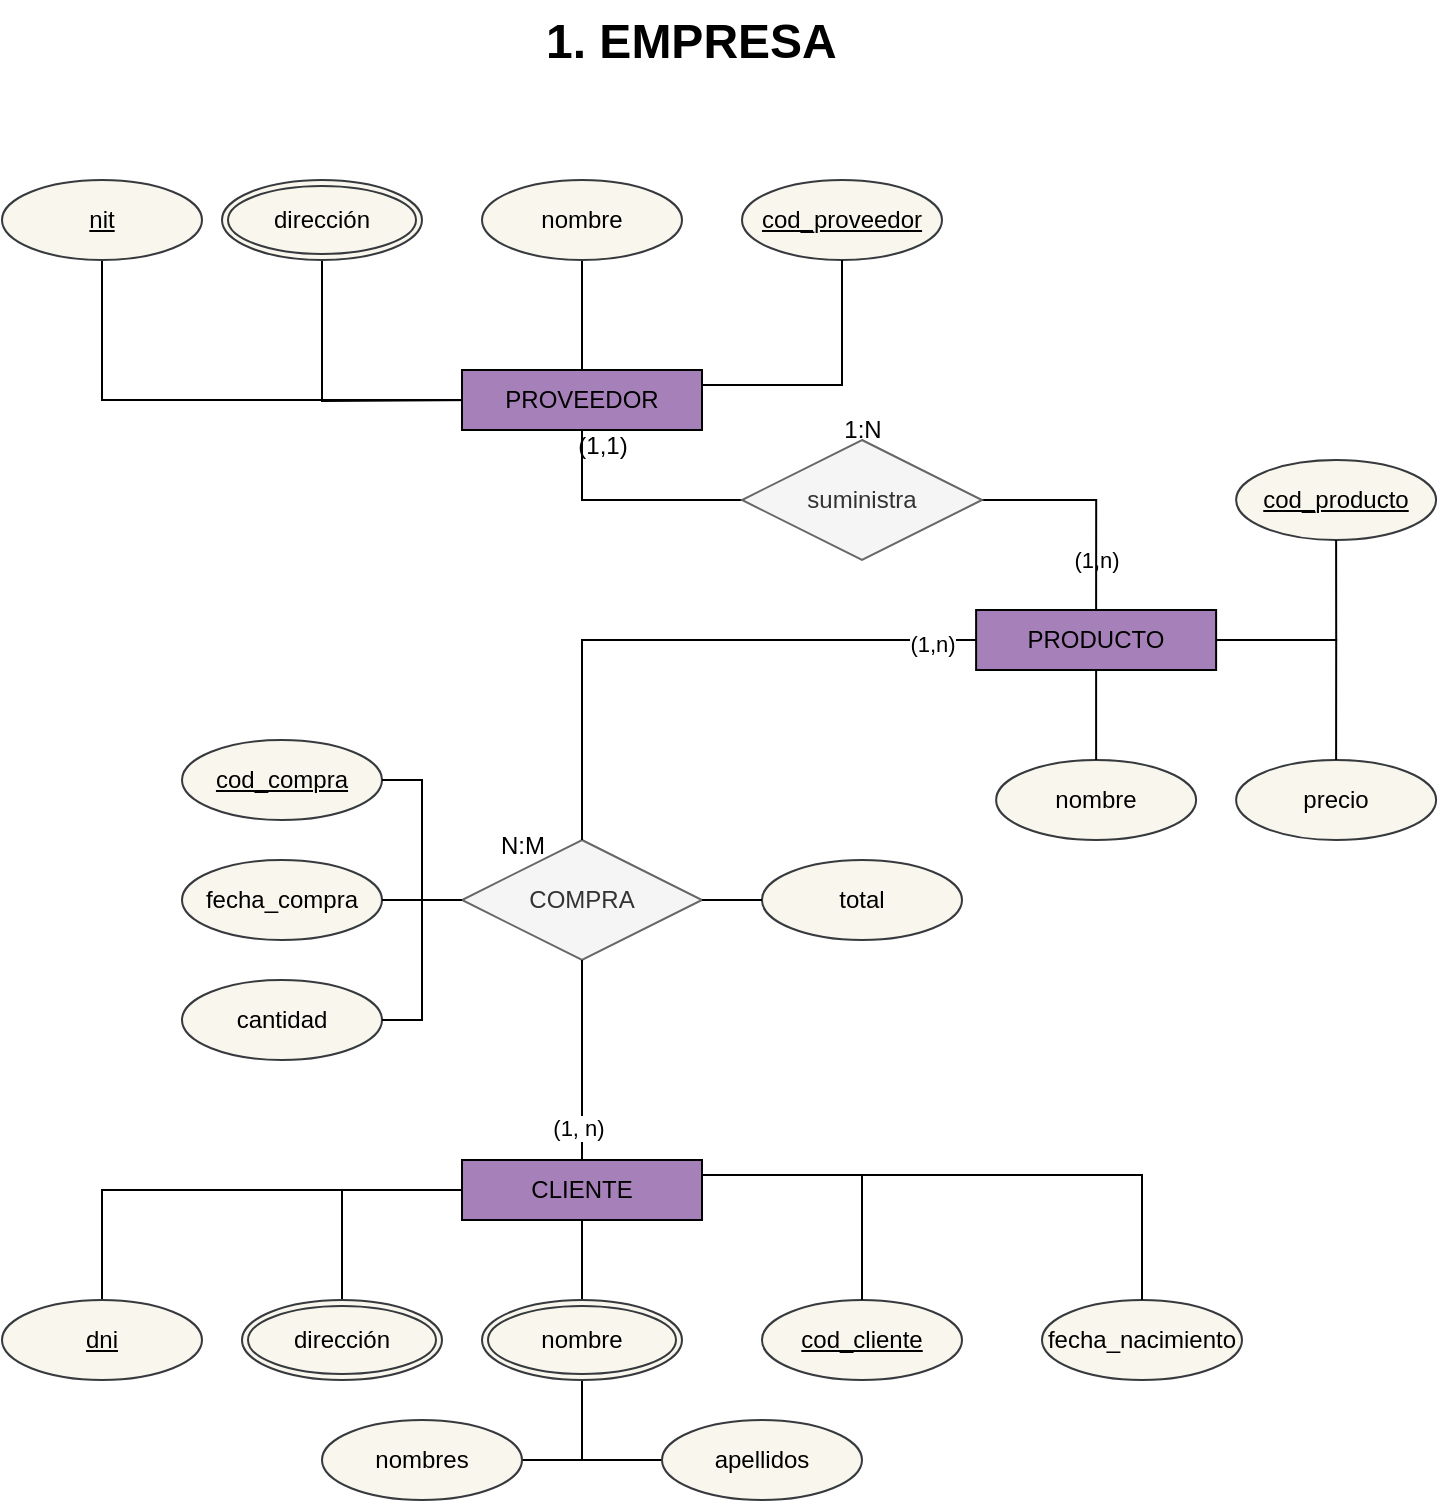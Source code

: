 <mxfile version="28.1.0">
  <diagram id="C5RBs43oDa-KdzZeNtuy" name="Page-1">
    <mxGraphModel grid="1" page="1" gridSize="10" guides="1" tooltips="1" connect="1" arrows="1" fold="1" pageScale="1" pageWidth="291" pageHeight="413" math="0" shadow="0">
      <root>
        <mxCell id="WIyWlLk6GJQsqaUBKTNV-0" />
        <mxCell id="WIyWlLk6GJQsqaUBKTNV-1" parent="WIyWlLk6GJQsqaUBKTNV-0" />
        <mxCell id="HHAbf5cNlA1EDJ0u-yNk-2" style="edgeStyle=orthogonalEdgeStyle;rounded=0;orthogonalLoop=1;jettySize=auto;html=1;entryX=0.5;entryY=1;entryDx=0;entryDy=0;endArrow=none;endFill=0;" edge="1" parent="WIyWlLk6GJQsqaUBKTNV-1" target="HHAbf5cNlA1EDJ0u-yNk-13">
          <mxGeometry relative="1" as="geometry">
            <mxPoint x="-590" y="140" as="targetPoint" />
            <mxPoint x="-510" y="210" as="sourcePoint" />
          </mxGeometry>
        </mxCell>
        <mxCell id="HHAbf5cNlA1EDJ0u-yNk-3" style="edgeStyle=orthogonalEdgeStyle;rounded=0;orthogonalLoop=1;jettySize=auto;html=1;entryX=0.5;entryY=1;entryDx=0;entryDy=0;endArrow=none;endFill=0;exitX=0;exitY=0.5;exitDx=0;exitDy=0;" edge="1" parent="WIyWlLk6GJQsqaUBKTNV-1" source="HHAbf5cNlA1EDJ0u-yNk-14" target="HHAbf5cNlA1EDJ0u-yNk-5">
          <mxGeometry relative="1" as="geometry">
            <mxPoint x="-510" y="210" as="sourcePoint" />
          </mxGeometry>
        </mxCell>
        <mxCell id="HHAbf5cNlA1EDJ0u-yNk-4" value="cod_proveedor" style="ellipse;whiteSpace=wrap;html=1;align=center;fontStyle=4;fillColor=#f9f7ed;strokeColor=#36393d;" vertex="1" parent="WIyWlLk6GJQsqaUBKTNV-1">
          <mxGeometry x="-380" y="100" width="100" height="40" as="geometry" />
        </mxCell>
        <mxCell id="HHAbf5cNlA1EDJ0u-yNk-5" value="nit" style="ellipse;whiteSpace=wrap;html=1;align=center;fillColor=#f9f7ed;strokeColor=#36393d;fontStyle=4" vertex="1" parent="WIyWlLk6GJQsqaUBKTNV-1">
          <mxGeometry x="-750" y="100" width="100" height="40" as="geometry" />
        </mxCell>
        <mxCell id="HHAbf5cNlA1EDJ0u-yNk-8" style="edgeStyle=orthogonalEdgeStyle;rounded=0;orthogonalLoop=1;jettySize=auto;html=1;entryX=0.5;entryY=0;entryDx=0;entryDy=0;endArrow=none;endFill=0;exitX=0.5;exitY=1;exitDx=0;exitDy=0;" edge="1" parent="WIyWlLk6GJQsqaUBKTNV-1" source="ErpuMrW5G_bHYDZ2pNO_-0" target="HHAbf5cNlA1EDJ0u-yNk-14">
          <mxGeometry relative="1" as="geometry">
            <mxPoint x="-460" y="190" as="targetPoint" />
            <mxPoint x="-460" y="140" as="sourcePoint" />
          </mxGeometry>
        </mxCell>
        <mxCell id="HHAbf5cNlA1EDJ0u-yNk-12" style="edgeStyle=orthogonalEdgeStyle;rounded=0;orthogonalLoop=1;jettySize=auto;html=1;exitX=1;exitY=0.25;exitDx=0;exitDy=0;endArrow=none;endFill=0;entryX=0.5;entryY=1;entryDx=0;entryDy=0;" edge="1" parent="WIyWlLk6GJQsqaUBKTNV-1" source="HHAbf5cNlA1EDJ0u-yNk-14" target="HHAbf5cNlA1EDJ0u-yNk-4">
          <mxGeometry relative="1" as="geometry">
            <mxPoint x="-210" y="140" as="sourcePoint" />
            <mxPoint x="-330" y="248" as="targetPoint" />
          </mxGeometry>
        </mxCell>
        <mxCell id="HHAbf5cNlA1EDJ0u-yNk-13" value="dirección" style="ellipse;shape=doubleEllipse;margin=3;whiteSpace=wrap;html=1;align=center;fillColor=#f9f7ed;strokeColor=#36393d;" vertex="1" parent="WIyWlLk6GJQsqaUBKTNV-1">
          <mxGeometry x="-640" y="100" width="100" height="40" as="geometry" />
        </mxCell>
        <mxCell id="HHAbf5cNlA1EDJ0u-yNk-14" value="PROVEEDOR" style="rounded=0;whiteSpace=wrap;html=1;fillColor=#A680B8;" vertex="1" parent="WIyWlLk6GJQsqaUBKTNV-1">
          <mxGeometry x="-520" y="195" width="120" height="30" as="geometry" />
        </mxCell>
        <mxCell id="HHAbf5cNlA1EDJ0u-yNk-15" value="PRODUCTO" style="rounded=0;whiteSpace=wrap;html=1;fillColor=#A680B8;" vertex="1" parent="WIyWlLk6GJQsqaUBKTNV-1">
          <mxGeometry x="-262.94" y="315" width="120" height="30" as="geometry" />
        </mxCell>
        <mxCell id="HHAbf5cNlA1EDJ0u-yNk-16" value="nombre" style="ellipse;whiteSpace=wrap;html=1;align=center;fillColor=#f9f7ed;strokeColor=#36393d;" vertex="1" parent="WIyWlLk6GJQsqaUBKTNV-1">
          <mxGeometry x="-252.94" y="390" width="100" height="40" as="geometry" />
        </mxCell>
        <mxCell id="HHAbf5cNlA1EDJ0u-yNk-17" value="precio" style="ellipse;whiteSpace=wrap;html=1;align=center;fillColor=#f9f7ed;strokeColor=#36393d;" vertex="1" parent="WIyWlLk6GJQsqaUBKTNV-1">
          <mxGeometry x="-132.94" y="390" width="100" height="40" as="geometry" />
        </mxCell>
        <mxCell id="HHAbf5cNlA1EDJ0u-yNk-18" value="cod_producto" style="ellipse;whiteSpace=wrap;html=1;align=center;fontStyle=4;fillColor=#f9f7ed;strokeColor=#36393d;" vertex="1" parent="WIyWlLk6GJQsqaUBKTNV-1">
          <mxGeometry x="-132.94" y="240" width="100" height="40" as="geometry" />
        </mxCell>
        <mxCell id="HHAbf5cNlA1EDJ0u-yNk-19" style="edgeStyle=orthogonalEdgeStyle;rounded=0;orthogonalLoop=1;jettySize=auto;html=1;entryX=0.5;entryY=0;entryDx=0;entryDy=0;endArrow=none;endFill=0;exitX=0;exitY=0.5;exitDx=0;exitDy=0;" edge="1" parent="WIyWlLk6GJQsqaUBKTNV-1" source="HHAbf5cNlA1EDJ0u-yNk-33" target="HHAbf5cNlA1EDJ0u-yNk-30">
          <mxGeometry relative="1" as="geometry">
            <mxPoint x="-590" y="514" as="targetPoint" />
            <mxPoint x="-510" y="584" as="sourcePoint" />
          </mxGeometry>
        </mxCell>
        <mxCell id="HHAbf5cNlA1EDJ0u-yNk-20" style="edgeStyle=orthogonalEdgeStyle;rounded=0;orthogonalLoop=1;jettySize=auto;html=1;endArrow=none;endFill=0;exitX=0;exitY=0.5;exitDx=0;exitDy=0;entryX=0.5;entryY=0;entryDx=0;entryDy=0;" edge="1" parent="WIyWlLk6GJQsqaUBKTNV-1" source="HHAbf5cNlA1EDJ0u-yNk-33" target="HHAbf5cNlA1EDJ0u-yNk-31">
          <mxGeometry relative="1" as="geometry">
            <mxPoint x="-520" y="584" as="sourcePoint" />
            <mxPoint x="-700" y="520" as="targetPoint" />
          </mxGeometry>
        </mxCell>
        <mxCell id="HHAbf5cNlA1EDJ0u-yNk-21" value="cod_cliente" style="ellipse;whiteSpace=wrap;html=1;align=center;fontStyle=4;fillColor=#f9f7ed;strokeColor=#36393d;" vertex="1" parent="WIyWlLk6GJQsqaUBKTNV-1">
          <mxGeometry x="-370" y="660" width="100" height="40" as="geometry" />
        </mxCell>
        <mxCell id="HHAbf5cNlA1EDJ0u-yNk-23" style="edgeStyle=orthogonalEdgeStyle;rounded=0;orthogonalLoop=1;jettySize=auto;html=1;entryX=1;entryY=0.5;entryDx=0;entryDy=0;endArrow=none;endFill=0;" edge="1" parent="WIyWlLk6GJQsqaUBKTNV-1" source="HHAbf5cNlA1EDJ0u-yNk-26" target="HHAbf5cNlA1EDJ0u-yNk-27">
          <mxGeometry relative="1" as="geometry" />
        </mxCell>
        <mxCell id="HHAbf5cNlA1EDJ0u-yNk-24" style="edgeStyle=orthogonalEdgeStyle;rounded=0;orthogonalLoop=1;jettySize=auto;html=1;entryX=0;entryY=0.5;entryDx=0;entryDy=0;endArrow=none;endFill=0;" edge="1" parent="WIyWlLk6GJQsqaUBKTNV-1" source="HHAbf5cNlA1EDJ0u-yNk-26" target="HHAbf5cNlA1EDJ0u-yNk-28">
          <mxGeometry relative="1" as="geometry" />
        </mxCell>
        <mxCell id="HHAbf5cNlA1EDJ0u-yNk-25" style="edgeStyle=orthogonalEdgeStyle;rounded=0;orthogonalLoop=1;jettySize=auto;html=1;entryX=0.5;entryY=1;entryDx=0;entryDy=0;endArrow=none;endFill=0;" edge="1" parent="WIyWlLk6GJQsqaUBKTNV-1" source="HHAbf5cNlA1EDJ0u-yNk-26" target="HHAbf5cNlA1EDJ0u-yNk-33">
          <mxGeometry relative="1" as="geometry">
            <mxPoint x="-460" y="569" as="targetPoint" />
          </mxGeometry>
        </mxCell>
        <mxCell id="HHAbf5cNlA1EDJ0u-yNk-26" value="nombre" style="ellipse;shape=doubleEllipse;margin=3;whiteSpace=wrap;html=1;align=center;fillColor=#f9f7ed;strokeColor=#36393d;" vertex="1" parent="WIyWlLk6GJQsqaUBKTNV-1">
          <mxGeometry x="-510" y="660" width="100" height="40" as="geometry" />
        </mxCell>
        <mxCell id="HHAbf5cNlA1EDJ0u-yNk-27" value="nombres" style="ellipse;whiteSpace=wrap;html=1;align=center;fillColor=#f9f7ed;strokeColor=#36393d;" vertex="1" parent="WIyWlLk6GJQsqaUBKTNV-1">
          <mxGeometry x="-590" y="720" width="100" height="40" as="geometry" />
        </mxCell>
        <mxCell id="HHAbf5cNlA1EDJ0u-yNk-28" value="apellidos" style="ellipse;whiteSpace=wrap;html=1;align=center;fillColor=#f9f7ed;strokeColor=#36393d;" vertex="1" parent="WIyWlLk6GJQsqaUBKTNV-1">
          <mxGeometry x="-420" y="720" width="100" height="40" as="geometry" />
        </mxCell>
        <mxCell id="HHAbf5cNlA1EDJ0u-yNk-29" style="edgeStyle=orthogonalEdgeStyle;rounded=0;orthogonalLoop=1;jettySize=auto;html=1;exitX=1;exitY=0.25;exitDx=0;exitDy=0;endArrow=none;endFill=0;entryX=0.5;entryY=0;entryDx=0;entryDy=0;" edge="1" parent="WIyWlLk6GJQsqaUBKTNV-1" source="HHAbf5cNlA1EDJ0u-yNk-33" target="HHAbf5cNlA1EDJ0u-yNk-21">
          <mxGeometry relative="1" as="geometry">
            <mxPoint x="-400" y="577" as="sourcePoint" />
            <mxPoint x="-330" y="622" as="targetPoint" />
          </mxGeometry>
        </mxCell>
        <mxCell id="HHAbf5cNlA1EDJ0u-yNk-30" value="dirección" style="ellipse;shape=doubleEllipse;margin=3;whiteSpace=wrap;html=1;align=center;fillColor=#f9f7ed;strokeColor=#36393d;" vertex="1" parent="WIyWlLk6GJQsqaUBKTNV-1">
          <mxGeometry x="-630" y="660" width="100" height="40" as="geometry" />
        </mxCell>
        <mxCell id="HHAbf5cNlA1EDJ0u-yNk-31" value="dni" style="ellipse;whiteSpace=wrap;html=1;align=center;fontStyle=4;fillColor=#f9f7ed;strokeColor=#36393d;" vertex="1" parent="WIyWlLk6GJQsqaUBKTNV-1">
          <mxGeometry x="-750" y="660" width="100" height="40" as="geometry" />
        </mxCell>
        <mxCell id="HHAbf5cNlA1EDJ0u-yNk-32" value="fecha_nacimiento" style="ellipse;whiteSpace=wrap;html=1;align=center;fillColor=#f9f7ed;strokeColor=#36393d;" vertex="1" parent="WIyWlLk6GJQsqaUBKTNV-1">
          <mxGeometry x="-230" y="660" width="100" height="40" as="geometry" />
        </mxCell>
        <mxCell id="HHAbf5cNlA1EDJ0u-yNk-33" value="CLIENTE" style="rounded=0;whiteSpace=wrap;html=1;fillColor=#A680B8;" vertex="1" parent="WIyWlLk6GJQsqaUBKTNV-1">
          <mxGeometry x="-520" y="590" width="120" height="30" as="geometry" />
        </mxCell>
        <mxCell id="HHAbf5cNlA1EDJ0u-yNk-34" value="COMPRA" style="shape=rhombus;perimeter=rhombusPerimeter;whiteSpace=wrap;html=1;align=center;fillColor=#f5f5f5;fontColor=#333333;strokeColor=#666666;" vertex="1" parent="WIyWlLk6GJQsqaUBKTNV-1">
          <mxGeometry x="-520" y="430" width="120" height="60" as="geometry" />
        </mxCell>
        <mxCell id="HHAbf5cNlA1EDJ0u-yNk-35" style="edgeStyle=orthogonalEdgeStyle;rounded=0;orthogonalLoop=1;jettySize=auto;html=1;exitX=1;exitY=0.25;exitDx=0;exitDy=0;endArrow=none;endFill=0;entryX=0.5;entryY=0;entryDx=0;entryDy=0;" edge="1" parent="WIyWlLk6GJQsqaUBKTNV-1" source="HHAbf5cNlA1EDJ0u-yNk-33" target="HHAbf5cNlA1EDJ0u-yNk-32">
          <mxGeometry relative="1" as="geometry">
            <mxPoint x="-380" y="590" as="sourcePoint" />
            <mxPoint x="-300" y="642" as="targetPoint" />
          </mxGeometry>
        </mxCell>
        <mxCell id="HHAbf5cNlA1EDJ0u-yNk-36" style="edgeStyle=orthogonalEdgeStyle;rounded=0;orthogonalLoop=1;jettySize=auto;html=1;exitX=0.5;exitY=1;exitDx=0;exitDy=0;endArrow=none;endFill=0;entryX=0.5;entryY=0;entryDx=0;entryDy=0;" edge="1" parent="WIyWlLk6GJQsqaUBKTNV-1" source="HHAbf5cNlA1EDJ0u-yNk-15" target="HHAbf5cNlA1EDJ0u-yNk-16">
          <mxGeometry relative="1" as="geometry">
            <mxPoint x="-442.94" y="203" as="sourcePoint" />
            <mxPoint x="-372.94" y="140" as="targetPoint" />
          </mxGeometry>
        </mxCell>
        <mxCell id="HHAbf5cNlA1EDJ0u-yNk-37" style="edgeStyle=orthogonalEdgeStyle;rounded=0;orthogonalLoop=1;jettySize=auto;html=1;exitX=1;exitY=0.5;exitDx=0;exitDy=0;endArrow=none;endFill=0;entryX=0.5;entryY=1;entryDx=0;entryDy=0;" edge="1" parent="WIyWlLk6GJQsqaUBKTNV-1" source="HHAbf5cNlA1EDJ0u-yNk-15" target="HHAbf5cNlA1EDJ0u-yNk-18">
          <mxGeometry relative="1" as="geometry">
            <mxPoint x="-362.94" y="323" as="sourcePoint" />
            <mxPoint x="-292.94" y="260" as="targetPoint" />
          </mxGeometry>
        </mxCell>
        <mxCell id="HHAbf5cNlA1EDJ0u-yNk-38" style="edgeStyle=orthogonalEdgeStyle;rounded=0;orthogonalLoop=1;jettySize=auto;html=1;exitX=1;exitY=0.5;exitDx=0;exitDy=0;endArrow=none;endFill=0;entryX=0.5;entryY=0;entryDx=0;entryDy=0;" edge="1" parent="WIyWlLk6GJQsqaUBKTNV-1" source="HHAbf5cNlA1EDJ0u-yNk-15" target="HHAbf5cNlA1EDJ0u-yNk-17">
          <mxGeometry relative="1" as="geometry">
            <mxPoint x="-442.94" y="303" as="sourcePoint" />
            <mxPoint x="-372.94" y="240" as="targetPoint" />
          </mxGeometry>
        </mxCell>
        <mxCell id="HHAbf5cNlA1EDJ0u-yNk-41" style="edgeStyle=orthogonalEdgeStyle;rounded=0;orthogonalLoop=1;jettySize=auto;html=1;exitX=0.5;exitY=0;exitDx=0;exitDy=0;endArrow=none;endFill=0;entryX=0.5;entryY=1;entryDx=0;entryDy=0;" edge="1" parent="WIyWlLk6GJQsqaUBKTNV-1" source="HHAbf5cNlA1EDJ0u-yNk-33" target="HHAbf5cNlA1EDJ0u-yNk-34">
          <mxGeometry relative="1" as="geometry">
            <mxPoint x="-210" y="395" as="sourcePoint" />
            <mxPoint x="-210" y="360" as="targetPoint" />
          </mxGeometry>
        </mxCell>
        <mxCell id="HHAbf5cNlA1EDJ0u-yNk-42" value="&lt;span style=&quot;color: rgba(0, 0, 0, 0); font-family: monospace; font-size: 0px; text-align: start; background-color: rgb(236, 236, 236);&quot;&gt;%3CmxGraphModel%3E%3Croot%3E%3CmxCell%20id%3D%220%22%2F%3E%3CmxCell%20id%3D%221%22%20parent%3D%220%22%2F%3E%3CmxCell%20id%3D%222%22%20style%3D%22edgeStyle%3DorthogonalEdgeStyle%3Brounded%3D0%3BorthogonalLoop%3D1%3BjettySize%3Dauto%3Bhtml%3D1%3BexitX%3D0.5%3BexitY%3D0%3BexitDx%3D0%3BexitDy%3D0%3BendArrow%3Dnone%3BendFill%3D0%3BentryX%3D0.5%3BentryY%3D1%3BentryDx%3D0%3BentryDy%3D0%3B%22%20edge%3D%221%22%20parent%3D%221%22%3E%3CmxGeometry%20relative%3D%221%22%20as%3D%22geometry%22%3E%3CmxPoint%20x%3D%22-430%22%20y%3D%22590%22%20as%3D%22sourcePoint%22%2F%3E%3CmxPoint%20x%3D%22-430%22%20y%3D%22490%22%20as%3D%22targetPoint%22%2F%3E%3C%2FmxGeometry%3E%3C%2FmxCell%3E%3C%2Froot%3E%3C%2FmxGraphModel%3E/&amp;amp;(&lt;/span&gt;" style="edgeLabel;html=1;align=center;verticalAlign=middle;resizable=0;points=[];" connectable="0" vertex="1" parent="HHAbf5cNlA1EDJ0u-yNk-41">
          <mxGeometry x="-0.66" y="1" relative="1" as="geometry">
            <mxPoint as="offset" />
          </mxGeometry>
        </mxCell>
        <mxCell id="HHAbf5cNlA1EDJ0u-yNk-43" value="(1, n)" style="edgeLabel;html=1;align=center;verticalAlign=middle;resizable=0;points=[];" connectable="0" vertex="1" parent="HHAbf5cNlA1EDJ0u-yNk-41">
          <mxGeometry x="-0.68" y="2" relative="1" as="geometry">
            <mxPoint as="offset" />
          </mxGeometry>
        </mxCell>
        <mxCell id="HHAbf5cNlA1EDJ0u-yNk-44" style="edgeStyle=orthogonalEdgeStyle;rounded=0;orthogonalLoop=1;jettySize=auto;html=1;exitX=0.5;exitY=0;exitDx=0;exitDy=0;endArrow=none;endFill=0;entryX=0;entryY=0.5;entryDx=0;entryDy=0;" edge="1" parent="WIyWlLk6GJQsqaUBKTNV-1" source="HHAbf5cNlA1EDJ0u-yNk-34" target="HHAbf5cNlA1EDJ0u-yNk-15">
          <mxGeometry relative="1" as="geometry">
            <mxPoint x="-210" y="405" as="sourcePoint" />
            <mxPoint x="-210" y="370" as="targetPoint" />
          </mxGeometry>
        </mxCell>
        <mxCell id="HHAbf5cNlA1EDJ0u-yNk-46" value="(1,n)" style="edgeLabel;html=1;align=center;verticalAlign=middle;resizable=0;points=[];" connectable="0" vertex="1" parent="HHAbf5cNlA1EDJ0u-yNk-44">
          <mxGeometry x="0.852" y="-2" relative="1" as="geometry">
            <mxPoint as="offset" />
          </mxGeometry>
        </mxCell>
        <mxCell id="HHAbf5cNlA1EDJ0u-yNk-47" value="N:M" style="text;html=1;align=center;verticalAlign=middle;resizable=0;points=[];autosize=1;strokeColor=none;fillColor=none;" vertex="1" parent="WIyWlLk6GJQsqaUBKTNV-1">
          <mxGeometry x="-515" y="418" width="50" height="30" as="geometry" />
        </mxCell>
        <mxCell id="HHAbf5cNlA1EDJ0u-yNk-48" value="cod_compra" style="ellipse;whiteSpace=wrap;html=1;align=center;fontStyle=4;fillColor=#f9f7ed;strokeColor=#36393d;" vertex="1" parent="WIyWlLk6GJQsqaUBKTNV-1">
          <mxGeometry x="-660" y="380" width="100" height="40" as="geometry" />
        </mxCell>
        <mxCell id="HHAbf5cNlA1EDJ0u-yNk-49" value="fecha_compra" style="ellipse;whiteSpace=wrap;html=1;align=center;fillColor=#f9f7ed;strokeColor=#36393d;" vertex="1" parent="WIyWlLk6GJQsqaUBKTNV-1">
          <mxGeometry x="-660" y="440" width="100" height="40" as="geometry" />
        </mxCell>
        <mxCell id="HHAbf5cNlA1EDJ0u-yNk-50" value="cantidad" style="ellipse;whiteSpace=wrap;html=1;align=center;fillColor=#f9f7ed;strokeColor=#36393d;" vertex="1" parent="WIyWlLk6GJQsqaUBKTNV-1">
          <mxGeometry x="-660" y="500" width="100" height="40" as="geometry" />
        </mxCell>
        <mxCell id="HHAbf5cNlA1EDJ0u-yNk-51" style="edgeStyle=orthogonalEdgeStyle;rounded=0;orthogonalLoop=1;jettySize=auto;html=1;exitX=1;exitY=0.5;exitDx=0;exitDy=0;endArrow=none;endFill=0;entryX=0;entryY=0.5;entryDx=0;entryDy=0;" edge="1" parent="WIyWlLk6GJQsqaUBKTNV-1" source="HHAbf5cNlA1EDJ0u-yNk-48" target="HHAbf5cNlA1EDJ0u-yNk-34">
          <mxGeometry relative="1" as="geometry">
            <mxPoint x="-460" y="610" as="sourcePoint" />
            <mxPoint x="-460" y="510" as="targetPoint" />
          </mxGeometry>
        </mxCell>
        <mxCell id="HHAbf5cNlA1EDJ0u-yNk-52" value="&lt;span style=&quot;color: rgba(0, 0, 0, 0); font-family: monospace; font-size: 0px; text-align: start; background-color: rgb(236, 236, 236);&quot;&gt;%3CmxGraphModel%3E%3Croot%3E%3CmxCell%20id%3D%220%22%2F%3E%3CmxCell%20id%3D%221%22%20parent%3D%220%22%2F%3E%3CmxCell%20id%3D%222%22%20style%3D%22edgeStyle%3DorthogonalEdgeStyle%3Brounded%3D0%3BorthogonalLoop%3D1%3BjettySize%3Dauto%3Bhtml%3D1%3BexitX%3D0.5%3BexitY%3D0%3BexitDx%3D0%3BexitDy%3D0%3BendArrow%3Dnone%3BendFill%3D0%3BentryX%3D0.5%3BentryY%3D1%3BentryDx%3D0%3BentryDy%3D0%3B%22%20edge%3D%221%22%20parent%3D%221%22%3E%3CmxGeometry%20relative%3D%221%22%20as%3D%22geometry%22%3E%3CmxPoint%20x%3D%22-430%22%20y%3D%22590%22%20as%3D%22sourcePoint%22%2F%3E%3CmxPoint%20x%3D%22-430%22%20y%3D%22490%22%20as%3D%22targetPoint%22%2F%3E%3C%2FmxGeometry%3E%3C%2FmxCell%3E%3C%2Froot%3E%3C%2FmxGraphModel%3E/&amp;amp;(&lt;/span&gt;" style="edgeLabel;html=1;align=center;verticalAlign=middle;resizable=0;points=[];" connectable="0" vertex="1" parent="HHAbf5cNlA1EDJ0u-yNk-51">
          <mxGeometry x="-0.66" y="1" relative="1" as="geometry">
            <mxPoint as="offset" />
          </mxGeometry>
        </mxCell>
        <mxCell id="HHAbf5cNlA1EDJ0u-yNk-54" style="edgeStyle=orthogonalEdgeStyle;rounded=0;orthogonalLoop=1;jettySize=auto;html=1;exitX=0;exitY=0.5;exitDx=0;exitDy=0;endArrow=none;endFill=0;entryX=1;entryY=0.5;entryDx=0;entryDy=0;" edge="1" parent="WIyWlLk6GJQsqaUBKTNV-1" source="HHAbf5cNlA1EDJ0u-yNk-34" target="HHAbf5cNlA1EDJ0u-yNk-49">
          <mxGeometry relative="1" as="geometry">
            <mxPoint x="-540" y="450" as="sourcePoint" />
            <mxPoint x="-500" y="500" as="targetPoint" />
          </mxGeometry>
        </mxCell>
        <mxCell id="HHAbf5cNlA1EDJ0u-yNk-55" value="&lt;span style=&quot;color: rgba(0, 0, 0, 0); font-family: monospace; font-size: 0px; text-align: start; background-color: rgb(236, 236, 236);&quot;&gt;%3CmxGraphModel%3E%3Croot%3E%3CmxCell%20id%3D%220%22%2F%3E%3CmxCell%20id%3D%221%22%20parent%3D%220%22%2F%3E%3CmxCell%20id%3D%222%22%20style%3D%22edgeStyle%3DorthogonalEdgeStyle%3Brounded%3D0%3BorthogonalLoop%3D1%3BjettySize%3Dauto%3Bhtml%3D1%3BexitX%3D0.5%3BexitY%3D0%3BexitDx%3D0%3BexitDy%3D0%3BendArrow%3Dnone%3BendFill%3D0%3BentryX%3D0.5%3BentryY%3D1%3BentryDx%3D0%3BentryDy%3D0%3B%22%20edge%3D%221%22%20parent%3D%221%22%3E%3CmxGeometry%20relative%3D%221%22%20as%3D%22geometry%22%3E%3CmxPoint%20x%3D%22-430%22%20y%3D%22590%22%20as%3D%22sourcePoint%22%2F%3E%3CmxPoint%20x%3D%22-430%22%20y%3D%22490%22%20as%3D%22targetPoint%22%2F%3E%3C%2FmxGeometry%3E%3C%2FmxCell%3E%3C%2Froot%3E%3C%2FmxGraphModel%3E/&amp;amp;(&lt;/span&gt;" style="edgeLabel;html=1;align=center;verticalAlign=middle;resizable=0;points=[];" connectable="0" vertex="1" parent="HHAbf5cNlA1EDJ0u-yNk-54">
          <mxGeometry x="-0.66" y="1" relative="1" as="geometry">
            <mxPoint as="offset" />
          </mxGeometry>
        </mxCell>
        <mxCell id="HHAbf5cNlA1EDJ0u-yNk-56" style="edgeStyle=orthogonalEdgeStyle;rounded=0;orthogonalLoop=1;jettySize=auto;html=1;exitX=0;exitY=0.5;exitDx=0;exitDy=0;endArrow=none;endFill=0;entryX=1;entryY=0.5;entryDx=0;entryDy=0;" edge="1" parent="WIyWlLk6GJQsqaUBKTNV-1" source="HHAbf5cNlA1EDJ0u-yNk-34" target="HHAbf5cNlA1EDJ0u-yNk-50">
          <mxGeometry relative="1" as="geometry">
            <mxPoint x="-540" y="470" as="sourcePoint" />
            <mxPoint x="-500" y="520" as="targetPoint" />
          </mxGeometry>
        </mxCell>
        <mxCell id="HHAbf5cNlA1EDJ0u-yNk-57" value="&lt;span style=&quot;color: rgba(0, 0, 0, 0); font-family: monospace; font-size: 0px; text-align: start; background-color: rgb(236, 236, 236);&quot;&gt;%3CmxGraphModel%3E%3Croot%3E%3CmxCell%20id%3D%220%22%2F%3E%3CmxCell%20id%3D%221%22%20parent%3D%220%22%2F%3E%3CmxCell%20id%3D%222%22%20style%3D%22edgeStyle%3DorthogonalEdgeStyle%3Brounded%3D0%3BorthogonalLoop%3D1%3BjettySize%3Dauto%3Bhtml%3D1%3BexitX%3D0.5%3BexitY%3D0%3BexitDx%3D0%3BexitDy%3D0%3BendArrow%3Dnone%3BendFill%3D0%3BentryX%3D0.5%3BentryY%3D1%3BentryDx%3D0%3BentryDy%3D0%3B%22%20edge%3D%221%22%20parent%3D%221%22%3E%3CmxGeometry%20relative%3D%221%22%20as%3D%22geometry%22%3E%3CmxPoint%20x%3D%22-430%22%20y%3D%22590%22%20as%3D%22sourcePoint%22%2F%3E%3CmxPoint%20x%3D%22-430%22%20y%3D%22490%22%20as%3D%22targetPoint%22%2F%3E%3C%2FmxGeometry%3E%3C%2FmxCell%3E%3C%2Froot%3E%3C%2FmxGraphModel%3E/&amp;amp;(&lt;/span&gt;" style="edgeLabel;html=1;align=center;verticalAlign=middle;resizable=0;points=[];" connectable="0" vertex="1" parent="HHAbf5cNlA1EDJ0u-yNk-56">
          <mxGeometry x="-0.66" y="1" relative="1" as="geometry">
            <mxPoint as="offset" />
          </mxGeometry>
        </mxCell>
        <mxCell id="HHAbf5cNlA1EDJ0u-yNk-58" value="total" style="ellipse;whiteSpace=wrap;html=1;align=center;fillColor=#f9f7ed;strokeColor=#36393d;" vertex="1" parent="WIyWlLk6GJQsqaUBKTNV-1">
          <mxGeometry x="-370" y="440" width="100" height="40" as="geometry" />
        </mxCell>
        <mxCell id="HHAbf5cNlA1EDJ0u-yNk-61" style="edgeStyle=orthogonalEdgeStyle;rounded=0;orthogonalLoop=1;jettySize=auto;html=1;exitX=1;exitY=0.5;exitDx=0;exitDy=0;endArrow=none;endFill=0;entryX=0;entryY=0.5;entryDx=0;entryDy=0;" edge="1" parent="WIyWlLk6GJQsqaUBKTNV-1" source="HHAbf5cNlA1EDJ0u-yNk-34" target="HHAbf5cNlA1EDJ0u-yNk-58">
          <mxGeometry relative="1" as="geometry">
            <mxPoint x="-260" y="590" as="sourcePoint" />
            <mxPoint x="-40" y="652" as="targetPoint" />
          </mxGeometry>
        </mxCell>
        <mxCell id="HHAbf5cNlA1EDJ0u-yNk-64" style="edgeStyle=orthogonalEdgeStyle;rounded=0;orthogonalLoop=1;jettySize=auto;html=1;exitX=0.5;exitY=1;exitDx=0;exitDy=0;endArrow=none;endFill=0;entryX=0;entryY=0.5;entryDx=0;entryDy=0;" edge="1" parent="WIyWlLk6GJQsqaUBKTNV-1" source="HHAbf5cNlA1EDJ0u-yNk-14" target="3MrmEtnO_hJ06n3lWcyJ-0">
          <mxGeometry relative="1" as="geometry">
            <mxPoint x="-310" y="470" as="sourcePoint" />
            <mxPoint x="-113" y="370" as="targetPoint" />
          </mxGeometry>
        </mxCell>
        <mxCell id="HHAbf5cNlA1EDJ0u-yNk-65" value="(1,n)" style="edgeLabel;html=1;align=center;verticalAlign=middle;resizable=0;points=[];" connectable="0" vertex="1" parent="HHAbf5cNlA1EDJ0u-yNk-64">
          <mxGeometry x="0.852" y="-2" relative="1" as="geometry">
            <mxPoint x="185" y="28" as="offset" />
          </mxGeometry>
        </mxCell>
        <mxCell id="HHAbf5cNlA1EDJ0u-yNk-66" value="(1,1)" style="text;html=1;align=center;verticalAlign=middle;resizable=0;points=[];autosize=1;strokeColor=none;fillColor=none;" vertex="1" parent="WIyWlLk6GJQsqaUBKTNV-1">
          <mxGeometry x="-475" y="218" width="50" height="30" as="geometry" />
        </mxCell>
        <mxCell id="3MrmEtnO_hJ06n3lWcyJ-1" style="edgeStyle=orthogonalEdgeStyle;rounded=0;orthogonalLoop=1;jettySize=auto;html=1;entryX=0.5;entryY=0;entryDx=0;entryDy=0;exitX=1;exitY=0.5;exitDx=0;exitDy=0;endArrow=none;endFill=0;" edge="1" parent="WIyWlLk6GJQsqaUBKTNV-1" source="3MrmEtnO_hJ06n3lWcyJ-0" target="HHAbf5cNlA1EDJ0u-yNk-15">
          <mxGeometry relative="1" as="geometry" />
        </mxCell>
        <mxCell id="3MrmEtnO_hJ06n3lWcyJ-0" value="suministra" style="shape=rhombus;perimeter=rhombusPerimeter;whiteSpace=wrap;html=1;align=center;fillColor=#f5f5f5;fontColor=#333333;strokeColor=#666666;" vertex="1" parent="WIyWlLk6GJQsqaUBKTNV-1">
          <mxGeometry x="-380" y="230" width="120" height="60" as="geometry" />
        </mxCell>
        <mxCell id="3MrmEtnO_hJ06n3lWcyJ-2" value="1:N" style="text;html=1;align=center;verticalAlign=middle;resizable=0;points=[];autosize=1;strokeColor=none;fillColor=none;" vertex="1" parent="WIyWlLk6GJQsqaUBKTNV-1">
          <mxGeometry x="-340" y="210" width="40" height="30" as="geometry" />
        </mxCell>
        <mxCell id="ErpuMrW5G_bHYDZ2pNO_-0" value="nombre" style="ellipse;whiteSpace=wrap;html=1;align=center;fillColor=#f9f7ed;strokeColor=#36393d;" vertex="1" parent="WIyWlLk6GJQsqaUBKTNV-1">
          <mxGeometry x="-510" y="100" width="100" height="40" as="geometry" />
        </mxCell>
        <mxCell id="3MrmEtnO_hJ06n3lWcyJ-4" value="&lt;h1 style=&quot;margin-top: 0px;&quot;&gt;1. EMPRESA&lt;/h1&gt;" style="text;html=1;whiteSpace=wrap;overflow=hidden;rounded=0;" vertex="1" parent="WIyWlLk6GJQsqaUBKTNV-1">
          <mxGeometry x="-480" y="10" width="150" height="40" as="geometry" />
        </mxCell>
      </root>
    </mxGraphModel>
  </diagram>
</mxfile>
